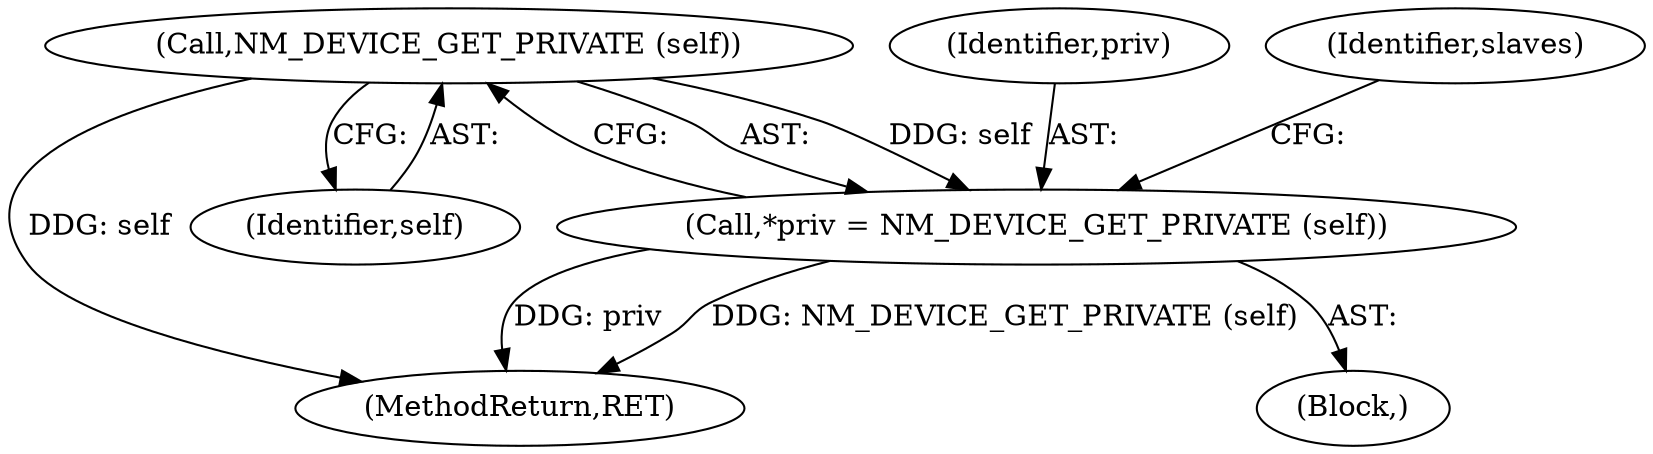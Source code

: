 digraph "0_NetworkManager_d5fc88e573fa58b93034b04d35a2454f5d28cad9@pointer" {
"1002150" [label="(Call,NM_DEVICE_GET_PRIVATE (self))"];
"1002148" [label="(Call,*priv = NM_DEVICE_GET_PRIVATE (self))"];
"1002150" [label="(Call,NM_DEVICE_GET_PRIVATE (self))"];
"1007368" [label="(MethodReturn,RET)"];
"1002148" [label="(Call,*priv = NM_DEVICE_GET_PRIVATE (self))"];
"1002149" [label="(Identifier,priv)"];
"1002151" [label="(Identifier,self)"];
"1002154" [label="(Identifier,slaves)"];
"1002146" [label="(Block,)"];
"1002150" -> "1002148"  [label="AST: "];
"1002150" -> "1002151"  [label="CFG: "];
"1002151" -> "1002150"  [label="AST: "];
"1002148" -> "1002150"  [label="CFG: "];
"1002150" -> "1007368"  [label="DDG: self"];
"1002150" -> "1002148"  [label="DDG: self"];
"1002148" -> "1002146"  [label="AST: "];
"1002149" -> "1002148"  [label="AST: "];
"1002154" -> "1002148"  [label="CFG: "];
"1002148" -> "1007368"  [label="DDG: NM_DEVICE_GET_PRIVATE (self)"];
"1002148" -> "1007368"  [label="DDG: priv"];
}
